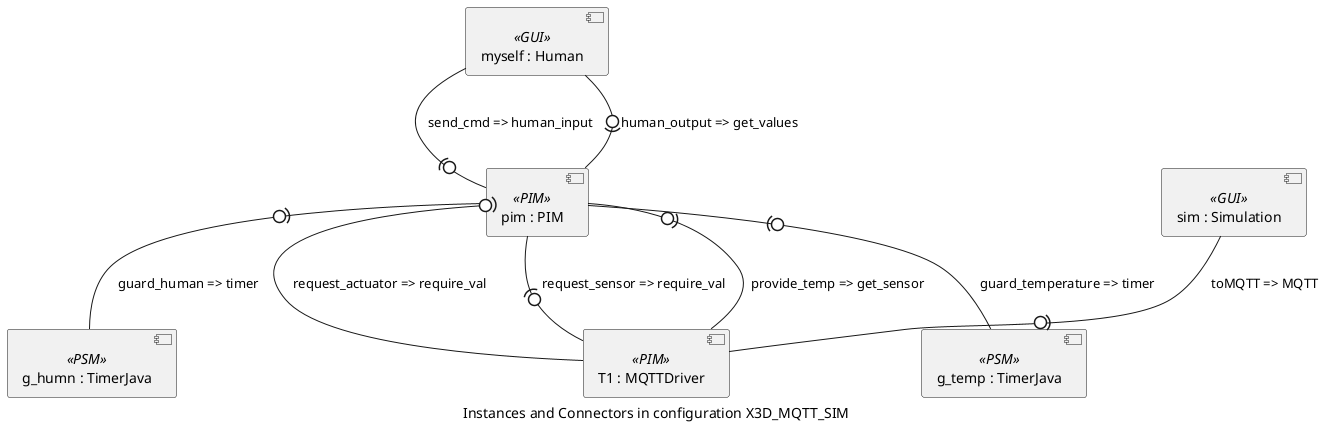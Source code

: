 @startuml
caption Instances and Connectors in configuration X3D_MQTT_SIM
component [myself : Human]<<GUI>>
component [g_temp : TimerJava]<<PSM>>
component [T1 : MQTTDriver]<<PIM>>
component [g_humn : TimerJava]<<PSM>>
component [pim : PIM]<<PIM>>
component [sim : Simulation]<<GUI>>
[pim : PIM] -(0- [myself : Human] : human_output => get_values
[pim : PIM] -(0- [g_humn : TimerJava] : guard_human => timer
[myself : Human] -(0- [pim : PIM] : send_cmd => human_input
[pim : PIM] -(0- [T1 : MQTTDriver] : request_actuator => require_val
[pim : PIM] -(0- [T1 : MQTTDriver] : request_sensor => require_val
[T1 : MQTTDriver] -(0- [pim : PIM] : provide_temp => get_sensor
[pim : PIM] -(0- [g_temp : TimerJava] : guard_temperature => timer
[sim : Simulation] -(0- [T1 : MQTTDriver] : toMQTT => MQTT
@enduml